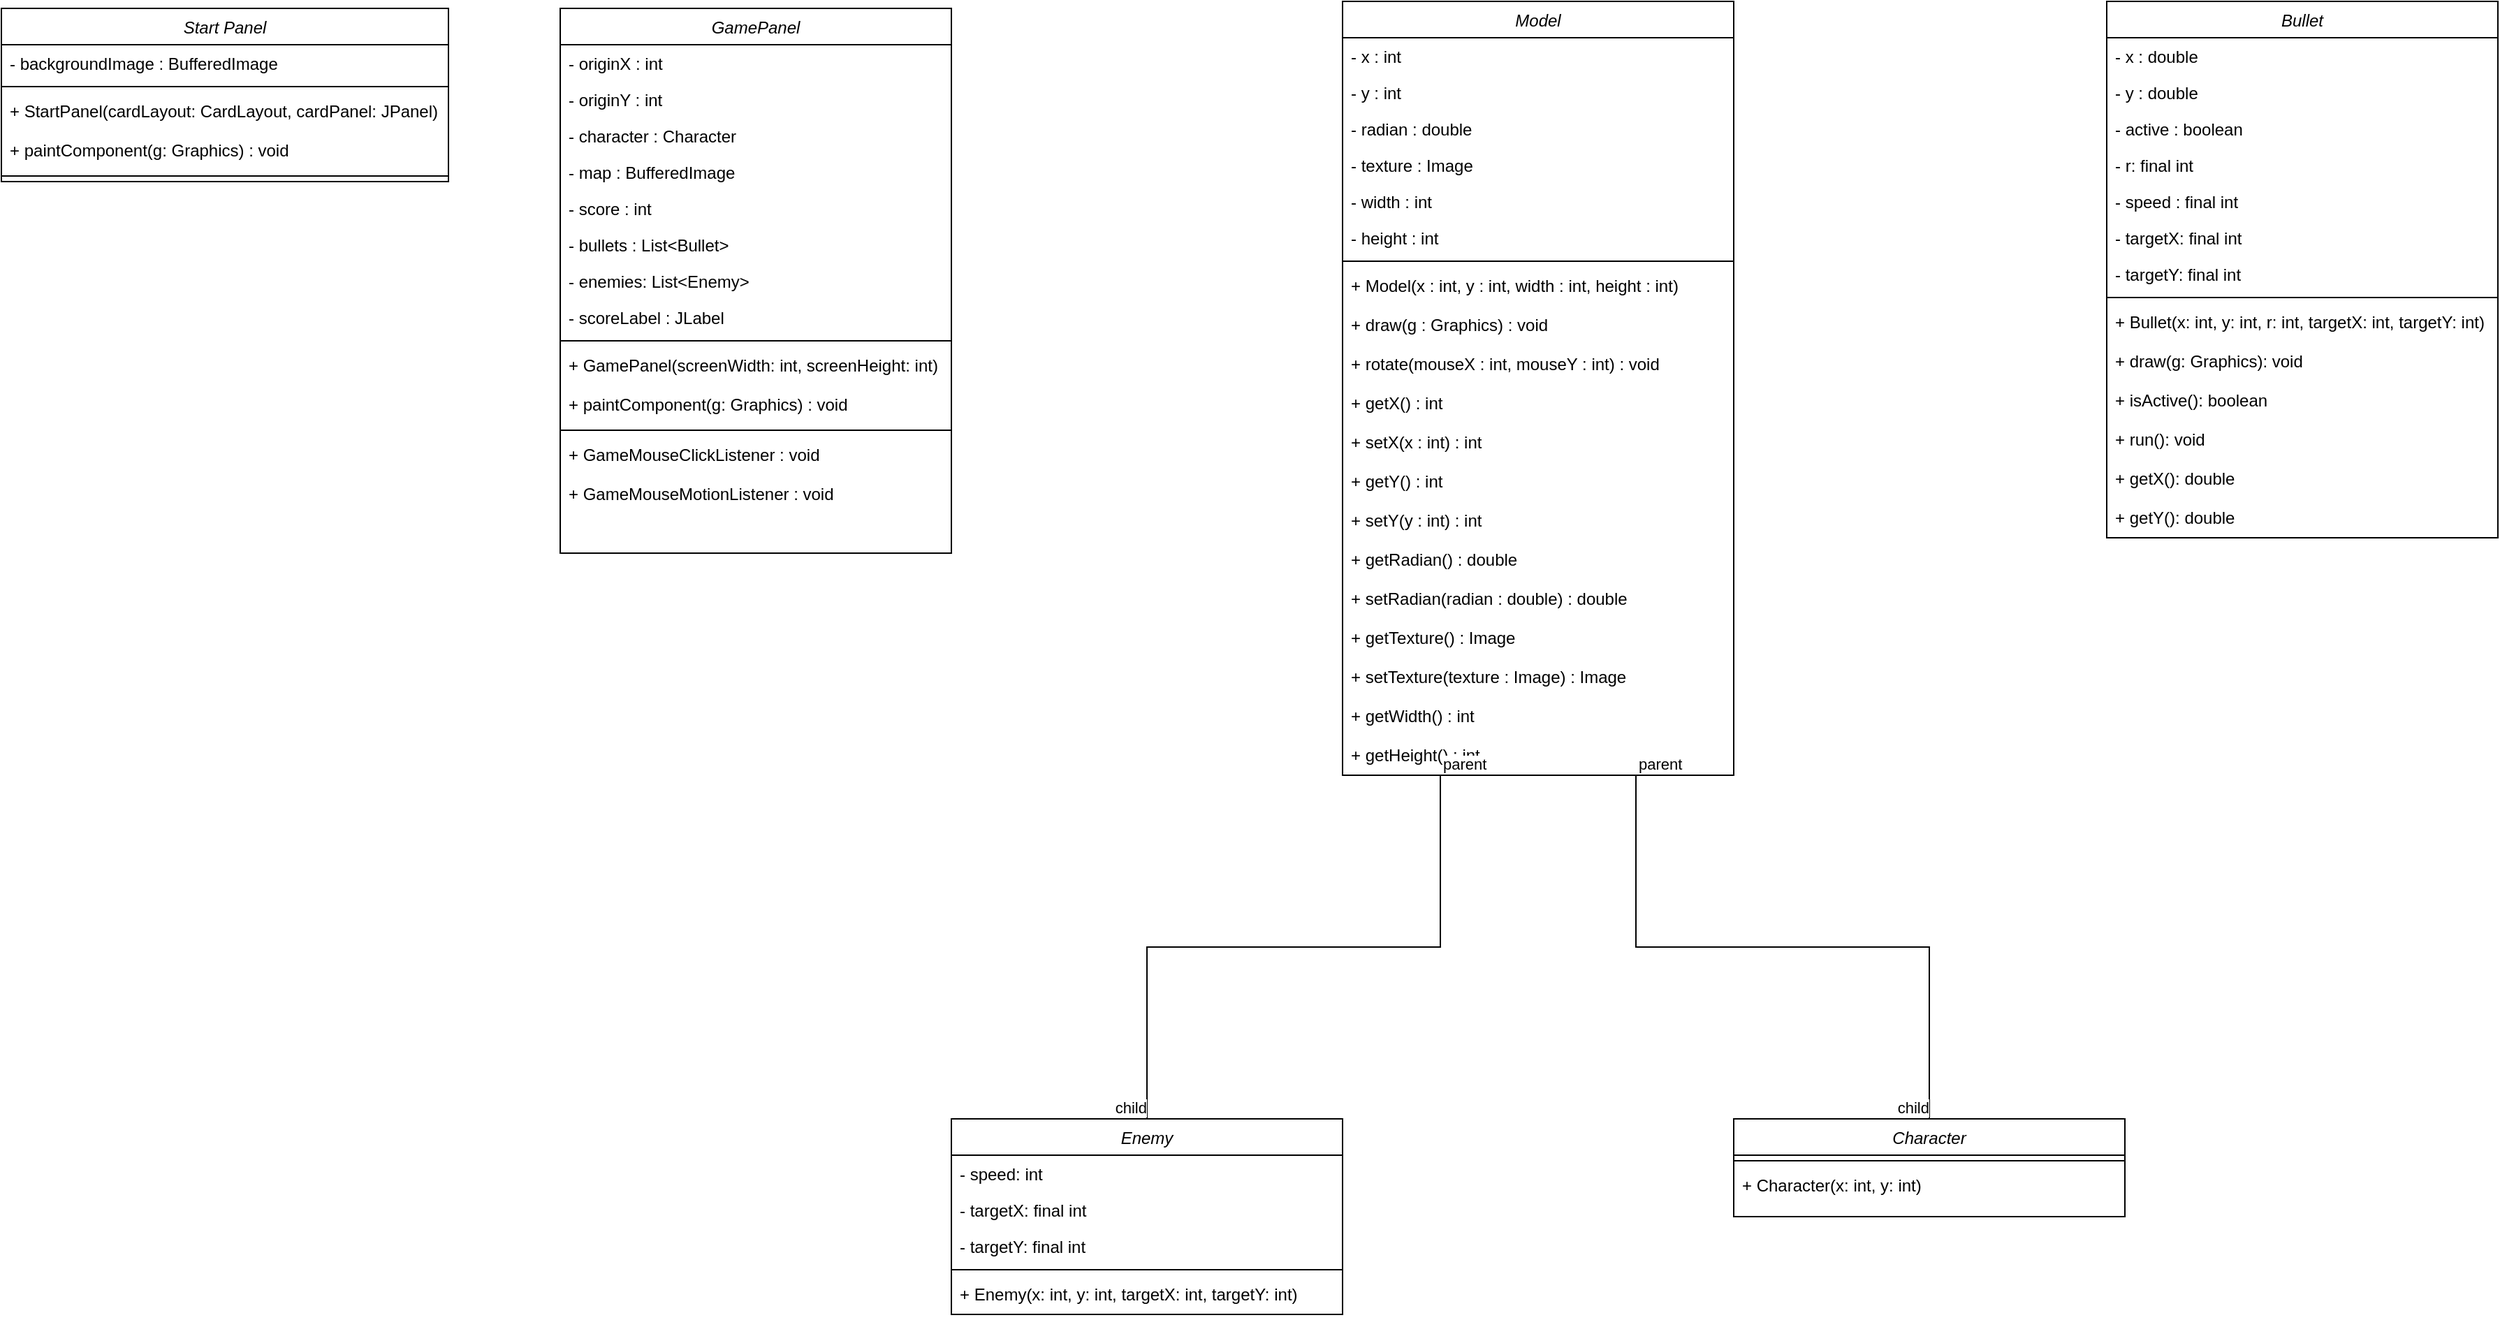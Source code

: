 <mxfile version="22.0.4" type="device">
  <diagram id="C5RBs43oDa-KdzZeNtuy" name="Page-1">
    <mxGraphModel dx="2848" dy="626" grid="1" gridSize="10" guides="1" tooltips="1" connect="1" arrows="1" fold="1" page="1" pageScale="1" pageWidth="827" pageHeight="1169" math="0" shadow="0">
      <root>
        <mxCell id="WIyWlLk6GJQsqaUBKTNV-0" />
        <mxCell id="WIyWlLk6GJQsqaUBKTNV-1" parent="WIyWlLk6GJQsqaUBKTNV-0" />
        <mxCell id="zkfFHV4jXpPFQw0GAbJ--0" value="Character" style="swimlane;fontStyle=2;align=center;verticalAlign=top;childLayout=stackLayout;horizontal=1;startSize=26;horizontalStack=0;resizeParent=1;resizeLast=0;collapsible=1;marginBottom=0;rounded=0;shadow=0;strokeWidth=1;" parent="WIyWlLk6GJQsqaUBKTNV-1" vertex="1">
          <mxGeometry x="-267" y="915" width="280" height="70" as="geometry">
            <mxRectangle x="334" y="640" width="160" height="26" as="alternateBounds" />
          </mxGeometry>
        </mxCell>
        <mxCell id="zkfFHV4jXpPFQw0GAbJ--4" value="" style="line;html=1;strokeWidth=1;align=left;verticalAlign=middle;spacingTop=-1;spacingLeft=3;spacingRight=3;rotatable=0;labelPosition=right;points=[];portConstraint=eastwest;" parent="zkfFHV4jXpPFQw0GAbJ--0" vertex="1">
          <mxGeometry y="26" width="280" height="8" as="geometry" />
        </mxCell>
        <mxCell id="zkfFHV4jXpPFQw0GAbJ--5" value="+ Character(x: int, y: int)" style="text;align=left;verticalAlign=top;spacingLeft=4;spacingRight=4;overflow=hidden;rotatable=0;points=[[0,0.5],[1,0.5]];portConstraint=eastwest;" parent="zkfFHV4jXpPFQw0GAbJ--0" vertex="1">
          <mxGeometry y="34" width="280" height="28" as="geometry" />
        </mxCell>
        <mxCell id="wTpdPlGGYszWVzzKWLJ8-6" value="Enemy" style="swimlane;fontStyle=2;align=center;verticalAlign=top;childLayout=stackLayout;horizontal=1;startSize=26;horizontalStack=0;resizeParent=1;resizeLast=0;collapsible=1;marginBottom=0;rounded=0;shadow=0;strokeWidth=1;" parent="WIyWlLk6GJQsqaUBKTNV-1" vertex="1">
          <mxGeometry x="-827" y="915" width="280" height="140" as="geometry">
            <mxRectangle x="-120" y="650" width="160" height="26" as="alternateBounds" />
          </mxGeometry>
        </mxCell>
        <mxCell id="wTpdPlGGYszWVzzKWLJ8-12" value="- speed: int" style="text;align=left;verticalAlign=top;spacingLeft=4;spacingRight=4;overflow=hidden;rotatable=0;points=[[0,0.5],[1,0.5]];portConstraint=eastwest;rounded=0;shadow=0;html=0;" parent="wTpdPlGGYszWVzzKWLJ8-6" vertex="1">
          <mxGeometry y="26" width="280" height="26" as="geometry" />
        </mxCell>
        <mxCell id="wTpdPlGGYszWVzzKWLJ8-20" value="- targetX: final int" style="text;align=left;verticalAlign=top;spacingLeft=4;spacingRight=4;overflow=hidden;rotatable=0;points=[[0,0.5],[1,0.5]];portConstraint=eastwest;rounded=0;shadow=0;html=0;" parent="wTpdPlGGYszWVzzKWLJ8-6" vertex="1">
          <mxGeometry y="52" width="280" height="26" as="geometry" />
        </mxCell>
        <mxCell id="wTpdPlGGYszWVzzKWLJ8-21" value="- targetY: final int" style="text;align=left;verticalAlign=top;spacingLeft=4;spacingRight=4;overflow=hidden;rotatable=0;points=[[0,0.5],[1,0.5]];portConstraint=eastwest;rounded=0;shadow=0;html=0;" parent="wTpdPlGGYszWVzzKWLJ8-6" vertex="1">
          <mxGeometry y="78" width="280" height="26" as="geometry" />
        </mxCell>
        <mxCell id="wTpdPlGGYszWVzzKWLJ8-14" value="" style="line;html=1;strokeWidth=1;align=left;verticalAlign=middle;spacingTop=-1;spacingLeft=3;spacingRight=3;rotatable=0;labelPosition=right;points=[];portConstraint=eastwest;" parent="wTpdPlGGYszWVzzKWLJ8-6" vertex="1">
          <mxGeometry y="104" width="280" height="8" as="geometry" />
        </mxCell>
        <mxCell id="wTpdPlGGYszWVzzKWLJ8-15" value="+ Enemy(x: int, y: int, targetX: int, targetY: int)" style="text;align=left;verticalAlign=top;spacingLeft=4;spacingRight=4;overflow=hidden;rotatable=0;points=[[0,0.5],[1,0.5]];portConstraint=eastwest;" parent="wTpdPlGGYszWVzzKWLJ8-6" vertex="1">
          <mxGeometry y="112" width="280" height="28" as="geometry" />
        </mxCell>
        <mxCell id="wTpdPlGGYszWVzzKWLJ8-22" value="Bullet&#xa;" style="swimlane;fontStyle=2;align=center;verticalAlign=top;childLayout=stackLayout;horizontal=1;startSize=26;horizontalStack=0;resizeParent=1;resizeLast=0;collapsible=1;marginBottom=0;rounded=0;shadow=0;strokeWidth=1;" parent="WIyWlLk6GJQsqaUBKTNV-1" vertex="1">
          <mxGeometry y="115" width="280" height="384" as="geometry">
            <mxRectangle x="550" y="260" width="160" height="26" as="alternateBounds" />
          </mxGeometry>
        </mxCell>
        <mxCell id="wTpdPlGGYszWVzzKWLJ8-23" value="- x : double" style="text;align=left;verticalAlign=top;spacingLeft=4;spacingRight=4;overflow=hidden;rotatable=0;points=[[0,0.5],[1,0.5]];portConstraint=eastwest;rounded=0;shadow=0;html=0;" parent="wTpdPlGGYszWVzzKWLJ8-22" vertex="1">
          <mxGeometry y="26" width="280" height="26" as="geometry" />
        </mxCell>
        <mxCell id="wTpdPlGGYszWVzzKWLJ8-24" value="- y : double" style="text;align=left;verticalAlign=top;spacingLeft=4;spacingRight=4;overflow=hidden;rotatable=0;points=[[0,0.5],[1,0.5]];portConstraint=eastwest;rounded=0;shadow=0;html=0;" parent="wTpdPlGGYszWVzzKWLJ8-22" vertex="1">
          <mxGeometry y="52" width="280" height="26" as="geometry" />
        </mxCell>
        <mxCell id="wTpdPlGGYszWVzzKWLJ8-26" value="- active : boolean" style="text;align=left;verticalAlign=top;spacingLeft=4;spacingRight=4;overflow=hidden;rotatable=0;points=[[0,0.5],[1,0.5]];portConstraint=eastwest;rounded=0;shadow=0;html=0;" parent="wTpdPlGGYszWVzzKWLJ8-22" vertex="1">
          <mxGeometry y="78" width="280" height="26" as="geometry" />
        </mxCell>
        <mxCell id="wTpdPlGGYszWVzzKWLJ8-27" value="- r: final int" style="text;align=left;verticalAlign=top;spacingLeft=4;spacingRight=4;overflow=hidden;rotatable=0;points=[[0,0.5],[1,0.5]];portConstraint=eastwest;rounded=0;shadow=0;html=0;" parent="wTpdPlGGYszWVzzKWLJ8-22" vertex="1">
          <mxGeometry y="104" width="280" height="26" as="geometry" />
        </mxCell>
        <mxCell id="wTpdPlGGYszWVzzKWLJ8-25" value="- speed : final int" style="text;align=left;verticalAlign=top;spacingLeft=4;spacingRight=4;overflow=hidden;rotatable=0;points=[[0,0.5],[1,0.5]];portConstraint=eastwest;rounded=0;shadow=0;html=0;" parent="wTpdPlGGYszWVzzKWLJ8-22" vertex="1">
          <mxGeometry y="130" width="280" height="26" as="geometry" />
        </mxCell>
        <mxCell id="wTpdPlGGYszWVzzKWLJ8-33" value="- targetX: final int" style="text;align=left;verticalAlign=top;spacingLeft=4;spacingRight=4;overflow=hidden;rotatable=0;points=[[0,0.5],[1,0.5]];portConstraint=eastwest;rounded=0;shadow=0;html=0;" parent="wTpdPlGGYszWVzzKWLJ8-22" vertex="1">
          <mxGeometry y="156" width="280" height="26" as="geometry" />
        </mxCell>
        <mxCell id="wTpdPlGGYszWVzzKWLJ8-28" value="- targetY: final int" style="text;align=left;verticalAlign=top;spacingLeft=4;spacingRight=4;overflow=hidden;rotatable=0;points=[[0,0.5],[1,0.5]];portConstraint=eastwest;" parent="wTpdPlGGYszWVzzKWLJ8-22" vertex="1">
          <mxGeometry y="182" width="280" height="26" as="geometry" />
        </mxCell>
        <mxCell id="wTpdPlGGYszWVzzKWLJ8-29" value="" style="line;html=1;strokeWidth=1;align=left;verticalAlign=middle;spacingTop=-1;spacingLeft=3;spacingRight=3;rotatable=0;labelPosition=right;points=[];portConstraint=eastwest;" parent="wTpdPlGGYszWVzzKWLJ8-22" vertex="1">
          <mxGeometry y="208" width="280" height="8" as="geometry" />
        </mxCell>
        <mxCell id="wTpdPlGGYszWVzzKWLJ8-30" value="+ Bullet(x: int, y: int, r: int, targetX: int, targetY: int)" style="text;align=left;verticalAlign=top;spacingLeft=4;spacingRight=4;overflow=hidden;rotatable=0;points=[[0,0.5],[1,0.5]];portConstraint=eastwest;" parent="wTpdPlGGYszWVzzKWLJ8-22" vertex="1">
          <mxGeometry y="216" width="280" height="28" as="geometry" />
        </mxCell>
        <mxCell id="wTpdPlGGYszWVzzKWLJ8-31" value="+ draw(g: Graphics): void" style="text;align=left;verticalAlign=top;spacingLeft=4;spacingRight=4;overflow=hidden;rotatable=0;points=[[0,0.5],[1,0.5]];portConstraint=eastwest;" parent="wTpdPlGGYszWVzzKWLJ8-22" vertex="1">
          <mxGeometry y="244" width="280" height="28" as="geometry" />
        </mxCell>
        <mxCell id="wTpdPlGGYszWVzzKWLJ8-32" value="+ isActive(): boolean" style="text;align=left;verticalAlign=top;spacingLeft=4;spacingRight=4;overflow=hidden;rotatable=0;points=[[0,0.5],[1,0.5]];portConstraint=eastwest;" parent="wTpdPlGGYszWVzzKWLJ8-22" vertex="1">
          <mxGeometry y="272" width="280" height="28" as="geometry" />
        </mxCell>
        <mxCell id="wTpdPlGGYszWVzzKWLJ8-34" value="+ run(): void" style="text;align=left;verticalAlign=top;spacingLeft=4;spacingRight=4;overflow=hidden;rotatable=0;points=[[0,0.5],[1,0.5]];portConstraint=eastwest;" parent="wTpdPlGGYszWVzzKWLJ8-22" vertex="1">
          <mxGeometry y="300" width="280" height="28" as="geometry" />
        </mxCell>
        <mxCell id="wTpdPlGGYszWVzzKWLJ8-35" value="+ getX(): double" style="text;align=left;verticalAlign=top;spacingLeft=4;spacingRight=4;overflow=hidden;rotatable=0;points=[[0,0.5],[1,0.5]];portConstraint=eastwest;" parent="wTpdPlGGYszWVzzKWLJ8-22" vertex="1">
          <mxGeometry y="328" width="280" height="28" as="geometry" />
        </mxCell>
        <mxCell id="wTpdPlGGYszWVzzKWLJ8-36" value="+ getY(): double" style="text;align=left;verticalAlign=top;spacingLeft=4;spacingRight=4;overflow=hidden;rotatable=0;points=[[0,0.5],[1,0.5]];portConstraint=eastwest;" parent="wTpdPlGGYszWVzzKWLJ8-22" vertex="1">
          <mxGeometry y="356" width="280" height="28" as="geometry" />
        </mxCell>
        <mxCell id="wTpdPlGGYszWVzzKWLJ8-37" value="Model" style="swimlane;fontStyle=2;align=center;verticalAlign=top;childLayout=stackLayout;horizontal=1;startSize=26;horizontalStack=0;resizeParent=1;resizeLast=0;collapsible=1;marginBottom=0;rounded=0;shadow=0;strokeWidth=1;" parent="WIyWlLk6GJQsqaUBKTNV-1" vertex="1">
          <mxGeometry x="-547" y="115" width="280" height="554" as="geometry">
            <mxRectangle x="80" y="40" width="160" height="26" as="alternateBounds" />
          </mxGeometry>
        </mxCell>
        <mxCell id="wTpdPlGGYszWVzzKWLJ8-38" value="- x : int                     " style="text;align=left;verticalAlign=top;spacingLeft=4;spacingRight=4;overflow=hidden;rotatable=0;points=[[0,0.5],[1,0.5]];portConstraint=eastwest;rounded=0;shadow=0;html=0;" parent="wTpdPlGGYszWVzzKWLJ8-37" vertex="1">
          <mxGeometry y="26" width="280" height="26" as="geometry" />
        </mxCell>
        <mxCell id="wTpdPlGGYszWVzzKWLJ8-39" value="- y : int                     " style="text;align=left;verticalAlign=top;spacingLeft=4;spacingRight=4;overflow=hidden;rotatable=0;points=[[0,0.5],[1,0.5]];portConstraint=eastwest;rounded=0;shadow=0;html=0;" parent="wTpdPlGGYszWVzzKWLJ8-37" vertex="1">
          <mxGeometry y="52" width="280" height="26" as="geometry" />
        </mxCell>
        <mxCell id="wTpdPlGGYszWVzzKWLJ8-40" value="- radian : double " style="text;align=left;verticalAlign=top;spacingLeft=4;spacingRight=4;overflow=hidden;rotatable=0;points=[[0,0.5],[1,0.5]];portConstraint=eastwest;rounded=0;shadow=0;html=0;" parent="wTpdPlGGYszWVzzKWLJ8-37" vertex="1">
          <mxGeometry y="78" width="280" height="26" as="geometry" />
        </mxCell>
        <mxCell id="wTpdPlGGYszWVzzKWLJ8-43" value="- texture : Image  " style="text;align=left;verticalAlign=top;spacingLeft=4;spacingRight=4;overflow=hidden;rotatable=0;points=[[0,0.5],[1,0.5]];portConstraint=eastwest;rounded=0;shadow=0;html=0;" parent="wTpdPlGGYszWVzzKWLJ8-37" vertex="1">
          <mxGeometry y="104" width="280" height="26" as="geometry" />
        </mxCell>
        <mxCell id="wTpdPlGGYszWVzzKWLJ8-44" value="- width : int                 " style="text;align=left;verticalAlign=top;spacingLeft=4;spacingRight=4;overflow=hidden;rotatable=0;points=[[0,0.5],[1,0.5]];portConstraint=eastwest;rounded=0;shadow=0;html=0;" parent="wTpdPlGGYszWVzzKWLJ8-37" vertex="1">
          <mxGeometry y="130" width="280" height="26" as="geometry" />
        </mxCell>
        <mxCell id="wTpdPlGGYszWVzzKWLJ8-45" value="- height : int                 " style="text;align=left;verticalAlign=top;spacingLeft=4;spacingRight=4;overflow=hidden;rotatable=0;points=[[0,0.5],[1,0.5]];portConstraint=eastwest;rounded=0;shadow=0;html=0;" parent="wTpdPlGGYszWVzzKWLJ8-37" vertex="1">
          <mxGeometry y="156" width="280" height="26" as="geometry" />
        </mxCell>
        <mxCell id="wTpdPlGGYszWVzzKWLJ8-41" value="" style="line;html=1;strokeWidth=1;align=left;verticalAlign=middle;spacingTop=-1;spacingLeft=3;spacingRight=3;rotatable=0;labelPosition=right;points=[];portConstraint=eastwest;" parent="wTpdPlGGYszWVzzKWLJ8-37" vertex="1">
          <mxGeometry y="182" width="280" height="8" as="geometry" />
        </mxCell>
        <mxCell id="wTpdPlGGYszWVzzKWLJ8-42" value="+ Model(x : int, y : int, width : int, height : int)" style="text;align=left;verticalAlign=top;spacingLeft=4;spacingRight=4;overflow=hidden;rotatable=0;points=[[0,0.5],[1,0.5]];portConstraint=eastwest;" parent="wTpdPlGGYszWVzzKWLJ8-37" vertex="1">
          <mxGeometry y="190" width="280" height="28" as="geometry" />
        </mxCell>
        <mxCell id="wTpdPlGGYszWVzzKWLJ8-52" value="+ draw(g : Graphics) : void" style="text;align=left;verticalAlign=top;spacingLeft=4;spacingRight=4;overflow=hidden;rotatable=0;points=[[0,0.5],[1,0.5]];portConstraint=eastwest;" parent="wTpdPlGGYszWVzzKWLJ8-37" vertex="1">
          <mxGeometry y="218" width="280" height="28" as="geometry" />
        </mxCell>
        <mxCell id="wTpdPlGGYszWVzzKWLJ8-50" value="+ rotate(mouseX : int, mouseY : int) : void " style="text;align=left;verticalAlign=top;spacingLeft=4;spacingRight=4;overflow=hidden;rotatable=0;points=[[0,0.5],[1,0.5]];portConstraint=eastwest;" parent="wTpdPlGGYszWVzzKWLJ8-37" vertex="1">
          <mxGeometry y="246" width="280" height="28" as="geometry" />
        </mxCell>
        <mxCell id="wTpdPlGGYszWVzzKWLJ8-47" value="+ getX() : int " style="text;align=left;verticalAlign=top;spacingLeft=4;spacingRight=4;overflow=hidden;rotatable=0;points=[[0,0.5],[1,0.5]];portConstraint=eastwest;" parent="wTpdPlGGYszWVzzKWLJ8-37" vertex="1">
          <mxGeometry y="274" width="280" height="28" as="geometry" />
        </mxCell>
        <mxCell id="wTpdPlGGYszWVzzKWLJ8-48" value="+ setX(x : int) : int " style="text;align=left;verticalAlign=top;spacingLeft=4;spacingRight=4;overflow=hidden;rotatable=0;points=[[0,0.5],[1,0.5]];portConstraint=eastwest;" parent="wTpdPlGGYszWVzzKWLJ8-37" vertex="1">
          <mxGeometry y="302" width="280" height="28" as="geometry" />
        </mxCell>
        <mxCell id="wTpdPlGGYszWVzzKWLJ8-49" value="+ getY() : int " style="text;align=left;verticalAlign=top;spacingLeft=4;spacingRight=4;overflow=hidden;rotatable=0;points=[[0,0.5],[1,0.5]];portConstraint=eastwest;" parent="wTpdPlGGYszWVzzKWLJ8-37" vertex="1">
          <mxGeometry y="330" width="280" height="28" as="geometry" />
        </mxCell>
        <mxCell id="wTpdPlGGYszWVzzKWLJ8-54" value="+ setY(y : int) : int " style="text;align=left;verticalAlign=top;spacingLeft=4;spacingRight=4;overflow=hidden;rotatable=0;points=[[0,0.5],[1,0.5]];portConstraint=eastwest;" parent="wTpdPlGGYszWVzzKWLJ8-37" vertex="1">
          <mxGeometry y="358" width="280" height="28" as="geometry" />
        </mxCell>
        <mxCell id="wTpdPlGGYszWVzzKWLJ8-55" value="+ getRadian() : double   " style="text;align=left;verticalAlign=top;spacingLeft=4;spacingRight=4;overflow=hidden;rotatable=0;points=[[0,0.5],[1,0.5]];portConstraint=eastwest;" parent="wTpdPlGGYszWVzzKWLJ8-37" vertex="1">
          <mxGeometry y="386" width="280" height="28" as="geometry" />
        </mxCell>
        <mxCell id="wTpdPlGGYszWVzzKWLJ8-59" value="+ setRadian(radian : double) : double   " style="text;align=left;verticalAlign=top;spacingLeft=4;spacingRight=4;overflow=hidden;rotatable=0;points=[[0,0.5],[1,0.5]];portConstraint=eastwest;" parent="wTpdPlGGYszWVzzKWLJ8-37" vertex="1">
          <mxGeometry y="414" width="280" height="28" as="geometry" />
        </mxCell>
        <mxCell id="wTpdPlGGYszWVzzKWLJ8-63" value="+ getTexture() : Image  " style="text;align=left;verticalAlign=top;spacingLeft=4;spacingRight=4;overflow=hidden;rotatable=0;points=[[0,0.5],[1,0.5]];portConstraint=eastwest;" parent="wTpdPlGGYszWVzzKWLJ8-37" vertex="1">
          <mxGeometry y="442" width="280" height="28" as="geometry" />
        </mxCell>
        <mxCell id="wTpdPlGGYszWVzzKWLJ8-56" value="+ setTexture(texture : Image) : Image  " style="text;align=left;verticalAlign=top;spacingLeft=4;spacingRight=4;overflow=hidden;rotatable=0;points=[[0,0.5],[1,0.5]];portConstraint=eastwest;" parent="wTpdPlGGYszWVzzKWLJ8-37" vertex="1">
          <mxGeometry y="470" width="280" height="28" as="geometry" />
        </mxCell>
        <mxCell id="wTpdPlGGYszWVzzKWLJ8-62" value="+ getWidth() : int " style="text;align=left;verticalAlign=top;spacingLeft=4;spacingRight=4;overflow=hidden;rotatable=0;points=[[0,0.5],[1,0.5]];portConstraint=eastwest;" parent="wTpdPlGGYszWVzzKWLJ8-37" vertex="1">
          <mxGeometry y="498" width="280" height="28" as="geometry" />
        </mxCell>
        <mxCell id="wTpdPlGGYszWVzzKWLJ8-57" value="+ getHeight() : int " style="text;align=left;verticalAlign=top;spacingLeft=4;spacingRight=4;overflow=hidden;rotatable=0;points=[[0,0.5],[1,0.5]];portConstraint=eastwest;" parent="wTpdPlGGYszWVzzKWLJ8-37" vertex="1">
          <mxGeometry y="526" width="280" height="28" as="geometry" />
        </mxCell>
        <mxCell id="wTpdPlGGYszWVzzKWLJ8-74" value="GamePanel" style="swimlane;fontStyle=2;align=center;verticalAlign=top;childLayout=stackLayout;horizontal=1;startSize=26;horizontalStack=0;resizeParent=1;resizeLast=0;collapsible=1;marginBottom=0;rounded=0;shadow=0;strokeWidth=1;" parent="WIyWlLk6GJQsqaUBKTNV-1" vertex="1">
          <mxGeometry x="-1107" y="120" width="280" height="390" as="geometry">
            <mxRectangle x="-120" y="650" width="160" height="26" as="alternateBounds" />
          </mxGeometry>
        </mxCell>
        <mxCell id="wTpdPlGGYszWVzzKWLJ8-75" value=" - originX : int" style="text;align=left;verticalAlign=top;spacingLeft=4;spacingRight=4;overflow=hidden;rotatable=0;points=[[0,0.5],[1,0.5]];portConstraint=eastwest;rounded=0;shadow=0;html=0;" parent="wTpdPlGGYszWVzzKWLJ8-74" vertex="1">
          <mxGeometry y="26" width="280" height="26" as="geometry" />
        </mxCell>
        <mxCell id="wTpdPlGGYszWVzzKWLJ8-76" value=" - originY : int" style="text;align=left;verticalAlign=top;spacingLeft=4;spacingRight=4;overflow=hidden;rotatable=0;points=[[0,0.5],[1,0.5]];portConstraint=eastwest;rounded=0;shadow=0;html=0;" parent="wTpdPlGGYszWVzzKWLJ8-74" vertex="1">
          <mxGeometry y="52" width="280" height="26" as="geometry" />
        </mxCell>
        <mxCell id="wTpdPlGGYszWVzzKWLJ8-77" value="- character : Character" style="text;align=left;verticalAlign=top;spacingLeft=4;spacingRight=4;overflow=hidden;rotatable=0;points=[[0,0.5],[1,0.5]];portConstraint=eastwest;rounded=0;shadow=0;html=0;" parent="wTpdPlGGYszWVzzKWLJ8-74" vertex="1">
          <mxGeometry y="78" width="280" height="26" as="geometry" />
        </mxCell>
        <mxCell id="wTpdPlGGYszWVzzKWLJ8-83" value="- map : BufferedImage" style="text;align=left;verticalAlign=top;spacingLeft=4;spacingRight=4;overflow=hidden;rotatable=0;points=[[0,0.5],[1,0.5]];portConstraint=eastwest;rounded=0;shadow=0;html=0;" parent="wTpdPlGGYszWVzzKWLJ8-74" vertex="1">
          <mxGeometry y="104" width="280" height="26" as="geometry" />
        </mxCell>
        <mxCell id="wTpdPlGGYszWVzzKWLJ8-80" value="- score : int" style="text;align=left;verticalAlign=top;spacingLeft=4;spacingRight=4;overflow=hidden;rotatable=0;points=[[0,0.5],[1,0.5]];portConstraint=eastwest;rounded=0;shadow=0;html=0;" parent="wTpdPlGGYszWVzzKWLJ8-74" vertex="1">
          <mxGeometry y="130" width="280" height="26" as="geometry" />
        </mxCell>
        <mxCell id="wTpdPlGGYszWVzzKWLJ8-81" value="- bullets : List&lt;Bullet&gt;" style="text;align=left;verticalAlign=top;spacingLeft=4;spacingRight=4;overflow=hidden;rotatable=0;points=[[0,0.5],[1,0.5]];portConstraint=eastwest;rounded=0;shadow=0;html=0;" parent="wTpdPlGGYszWVzzKWLJ8-74" vertex="1">
          <mxGeometry y="156" width="280" height="26" as="geometry" />
        </mxCell>
        <mxCell id="wTpdPlGGYszWVzzKWLJ8-82" value="- enemies: List&lt;Enemy&gt;" style="text;align=left;verticalAlign=top;spacingLeft=4;spacingRight=4;overflow=hidden;rotatable=0;points=[[0,0.5],[1,0.5]];portConstraint=eastwest;rounded=0;shadow=0;html=0;" parent="wTpdPlGGYszWVzzKWLJ8-74" vertex="1">
          <mxGeometry y="182" width="280" height="26" as="geometry" />
        </mxCell>
        <mxCell id="wTpdPlGGYszWVzzKWLJ8-85" value="- scoreLabel : JLabel" style="text;align=left;verticalAlign=top;spacingLeft=4;spacingRight=4;overflow=hidden;rotatable=0;points=[[0,0.5],[1,0.5]];portConstraint=eastwest;rounded=0;shadow=0;html=0;" parent="wTpdPlGGYszWVzzKWLJ8-74" vertex="1">
          <mxGeometry y="208" width="280" height="26" as="geometry" />
        </mxCell>
        <mxCell id="wTpdPlGGYszWVzzKWLJ8-78" value="" style="line;html=1;strokeWidth=1;align=left;verticalAlign=middle;spacingTop=-1;spacingLeft=3;spacingRight=3;rotatable=0;labelPosition=right;points=[];portConstraint=eastwest;" parent="wTpdPlGGYszWVzzKWLJ8-74" vertex="1">
          <mxGeometry y="234" width="280" height="8" as="geometry" />
        </mxCell>
        <mxCell id="wTpdPlGGYszWVzzKWLJ8-118" value="+ GamePanel(screenWidth: int, screenHeight: int)" style="text;align=left;verticalAlign=top;spacingLeft=4;spacingRight=4;overflow=hidden;rotatable=0;points=[[0,0.5],[1,0.5]];portConstraint=eastwest;" parent="wTpdPlGGYszWVzzKWLJ8-74" vertex="1">
          <mxGeometry y="242" width="280" height="28" as="geometry" />
        </mxCell>
        <mxCell id="wTpdPlGGYszWVzzKWLJ8-103" value="+ paintComponent(g: Graphics) : void" style="text;align=left;verticalAlign=top;spacingLeft=4;spacingRight=4;overflow=hidden;rotatable=0;points=[[0,0.5],[1,0.5]];portConstraint=eastwest;" parent="wTpdPlGGYszWVzzKWLJ8-74" vertex="1">
          <mxGeometry y="270" width="280" height="28" as="geometry" />
        </mxCell>
        <mxCell id="wTpdPlGGYszWVzzKWLJ8-101" value="" style="line;strokeWidth=1;fillColor=none;align=left;verticalAlign=middle;spacingTop=-1;spacingLeft=3;spacingRight=3;rotatable=0;labelPosition=right;points=[];portConstraint=eastwest;strokeColor=inherit;" parent="wTpdPlGGYszWVzzKWLJ8-74" vertex="1">
          <mxGeometry y="298" width="280" height="8" as="geometry" />
        </mxCell>
        <mxCell id="wTpdPlGGYszWVzzKWLJ8-86" value="+ GameMouseClickListener : void" style="text;align=left;verticalAlign=top;spacingLeft=4;spacingRight=4;overflow=hidden;rotatable=0;points=[[0,0.5],[1,0.5]];portConstraint=eastwest;" parent="wTpdPlGGYszWVzzKWLJ8-74" vertex="1">
          <mxGeometry y="306" width="280" height="28" as="geometry" />
        </mxCell>
        <mxCell id="wTpdPlGGYszWVzzKWLJ8-79" value="+ GameMouseMotionListener : void" style="text;align=left;verticalAlign=top;spacingLeft=4;spacingRight=4;overflow=hidden;rotatable=0;points=[[0,0.5],[1,0.5]];portConstraint=eastwest;" parent="wTpdPlGGYszWVzzKWLJ8-74" vertex="1">
          <mxGeometry y="334" width="280" height="28" as="geometry" />
        </mxCell>
        <mxCell id="wTpdPlGGYszWVzzKWLJ8-95" value="" style="endArrow=none;html=1;edgeStyle=orthogonalEdgeStyle;rounded=0;entryX=0.5;entryY=0;entryDx=0;entryDy=0;exitX=0.75;exitY=1;exitDx=0;exitDy=0;" parent="WIyWlLk6GJQsqaUBKTNV-1" source="wTpdPlGGYszWVzzKWLJ8-37" target="zkfFHV4jXpPFQw0GAbJ--0" edge="1">
          <mxGeometry relative="1" as="geometry">
            <mxPoint x="-447" y="335" as="sourcePoint" />
            <mxPoint x="-287" y="335" as="targetPoint" />
          </mxGeometry>
        </mxCell>
        <mxCell id="wTpdPlGGYszWVzzKWLJ8-96" value="parent" style="edgeLabel;resizable=0;html=1;align=left;verticalAlign=bottom;" parent="wTpdPlGGYszWVzzKWLJ8-95" connectable="0" vertex="1">
          <mxGeometry x="-1" relative="1" as="geometry" />
        </mxCell>
        <mxCell id="wTpdPlGGYszWVzzKWLJ8-97" value="child" style="edgeLabel;resizable=0;html=1;align=right;verticalAlign=bottom;" parent="wTpdPlGGYszWVzzKWLJ8-95" connectable="0" vertex="1">
          <mxGeometry x="1" relative="1" as="geometry" />
        </mxCell>
        <mxCell id="wTpdPlGGYszWVzzKWLJ8-98" value="" style="endArrow=none;html=1;edgeStyle=orthogonalEdgeStyle;rounded=0;entryX=0.5;entryY=0;entryDx=0;entryDy=0;exitX=0.25;exitY=1;exitDx=0;exitDy=0;" parent="WIyWlLk6GJQsqaUBKTNV-1" source="wTpdPlGGYszWVzzKWLJ8-37" target="wTpdPlGGYszWVzzKWLJ8-6" edge="1">
          <mxGeometry relative="1" as="geometry">
            <mxPoint x="-447" y="335" as="sourcePoint" />
            <mxPoint x="-287" y="335" as="targetPoint" />
          </mxGeometry>
        </mxCell>
        <mxCell id="wTpdPlGGYszWVzzKWLJ8-99" value="parent" style="edgeLabel;resizable=0;html=1;align=left;verticalAlign=bottom;" parent="wTpdPlGGYszWVzzKWLJ8-98" connectable="0" vertex="1">
          <mxGeometry x="-1" relative="1" as="geometry" />
        </mxCell>
        <mxCell id="wTpdPlGGYszWVzzKWLJ8-100" value="child" style="edgeLabel;resizable=0;html=1;align=right;verticalAlign=bottom;" parent="wTpdPlGGYszWVzzKWLJ8-98" connectable="0" vertex="1">
          <mxGeometry x="1" relative="1" as="geometry" />
        </mxCell>
        <mxCell id="wTpdPlGGYszWVzzKWLJ8-104" value="Start Panel" style="swimlane;fontStyle=2;align=center;verticalAlign=top;childLayout=stackLayout;horizontal=1;startSize=26;horizontalStack=0;resizeParent=1;resizeLast=0;collapsible=1;marginBottom=0;rounded=0;shadow=0;strokeWidth=1;" parent="WIyWlLk6GJQsqaUBKTNV-1" vertex="1">
          <mxGeometry x="-1507" y="120" width="320" height="124" as="geometry">
            <mxRectangle x="-120" y="650" width="160" height="26" as="alternateBounds" />
          </mxGeometry>
        </mxCell>
        <mxCell id="wTpdPlGGYszWVzzKWLJ8-105" value="- backgroundImage : BufferedImage" style="text;align=left;verticalAlign=top;spacingLeft=4;spacingRight=4;overflow=hidden;rotatable=0;points=[[0,0.5],[1,0.5]];portConstraint=eastwest;rounded=0;shadow=0;html=0;" parent="wTpdPlGGYszWVzzKWLJ8-104" vertex="1">
          <mxGeometry y="26" width="320" height="26" as="geometry" />
        </mxCell>
        <mxCell id="wTpdPlGGYszWVzzKWLJ8-113" value="" style="line;html=1;strokeWidth=1;align=left;verticalAlign=middle;spacingTop=-1;spacingLeft=3;spacingRight=3;rotatable=0;labelPosition=right;points=[];portConstraint=eastwest;" parent="wTpdPlGGYszWVzzKWLJ8-104" vertex="1">
          <mxGeometry y="52" width="320" height="8" as="geometry" />
        </mxCell>
        <mxCell id="wTpdPlGGYszWVzzKWLJ8-114" value="+ StartPanel(cardLayout: CardLayout, cardPanel: JPanel)" style="text;align=left;verticalAlign=top;spacingLeft=4;spacingRight=4;overflow=hidden;rotatable=0;points=[[0,0.5],[1,0.5]];portConstraint=eastwest;" parent="wTpdPlGGYszWVzzKWLJ8-104" vertex="1">
          <mxGeometry y="60" width="320" height="28" as="geometry" />
        </mxCell>
        <mxCell id="wTpdPlGGYszWVzzKWLJ8-117" value="+ paintComponent(g: Graphics) : void" style="text;align=left;verticalAlign=top;spacingLeft=4;spacingRight=4;overflow=hidden;rotatable=0;points=[[0,0.5],[1,0.5]];portConstraint=eastwest;" parent="wTpdPlGGYszWVzzKWLJ8-104" vertex="1">
          <mxGeometry y="88" width="320" height="28" as="geometry" />
        </mxCell>
        <mxCell id="wTpdPlGGYszWVzzKWLJ8-116" value="" style="line;strokeWidth=1;fillColor=none;align=left;verticalAlign=middle;spacingTop=-1;spacingLeft=3;spacingRight=3;rotatable=0;labelPosition=right;points=[];portConstraint=eastwest;strokeColor=inherit;" parent="wTpdPlGGYszWVzzKWLJ8-104" vertex="1">
          <mxGeometry y="116" width="320" height="8" as="geometry" />
        </mxCell>
      </root>
    </mxGraphModel>
  </diagram>
</mxfile>
